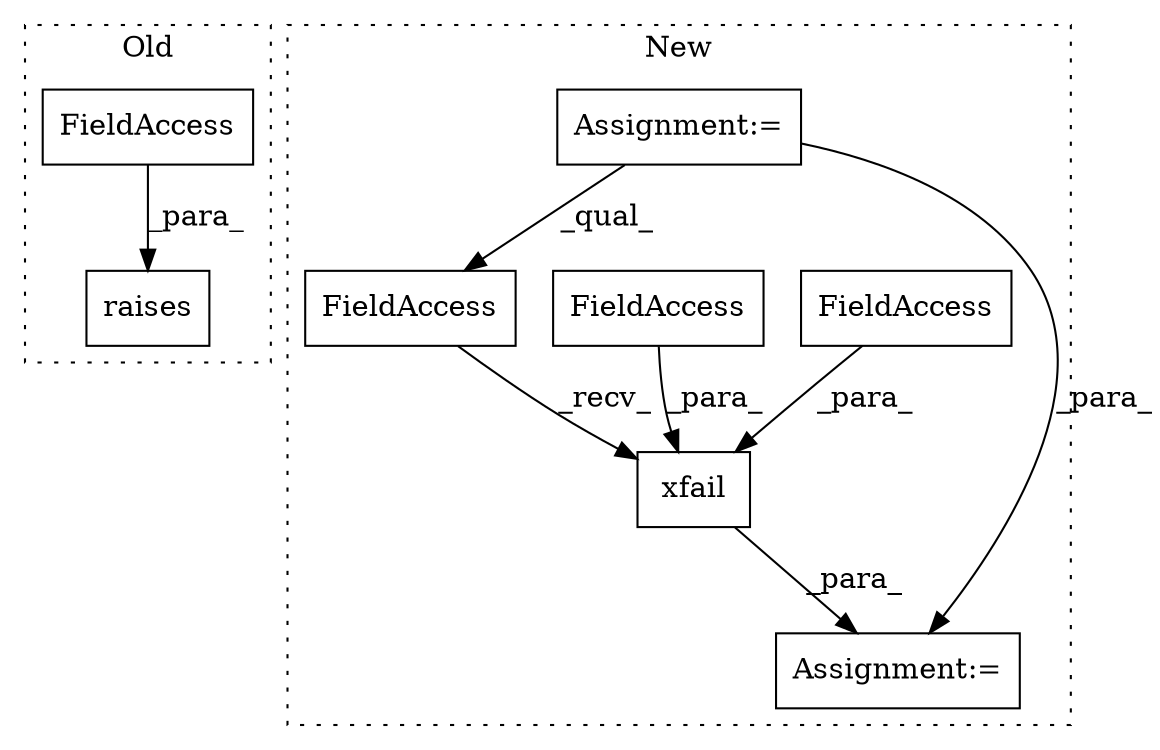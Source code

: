 digraph G {
subgraph cluster0 {
1 [label="raises" a="32" s="11189,11202" l="7,1" shape="box"];
6 [label="FieldAccess" a="22" s="11196" l="6" shape="box"];
label = "Old";
style="dotted";
}
subgraph cluster1 {
2 [label="xfail" a="32" s="11489,11524" l="6,1" shape="box"];
3 [label="FieldAccess" a="22" s="11477" l="11" shape="box"];
4 [label="FieldAccess" a="22" s="11495" l="6" shape="box"];
5 [label="Assignment:=" a="7" s="10168" l="6" shape="box"];
7 [label="FieldAccess" a="22" s="11502" l="22" shape="box"];
8 [label="Assignment:=" a="7" s="11476" l="1" shape="box"];
label = "New";
style="dotted";
}
2 -> 8 [label="_para_"];
3 -> 2 [label="_recv_"];
4 -> 2 [label="_para_"];
5 -> 8 [label="_para_"];
5 -> 3 [label="_qual_"];
6 -> 1 [label="_para_"];
7 -> 2 [label="_para_"];
}